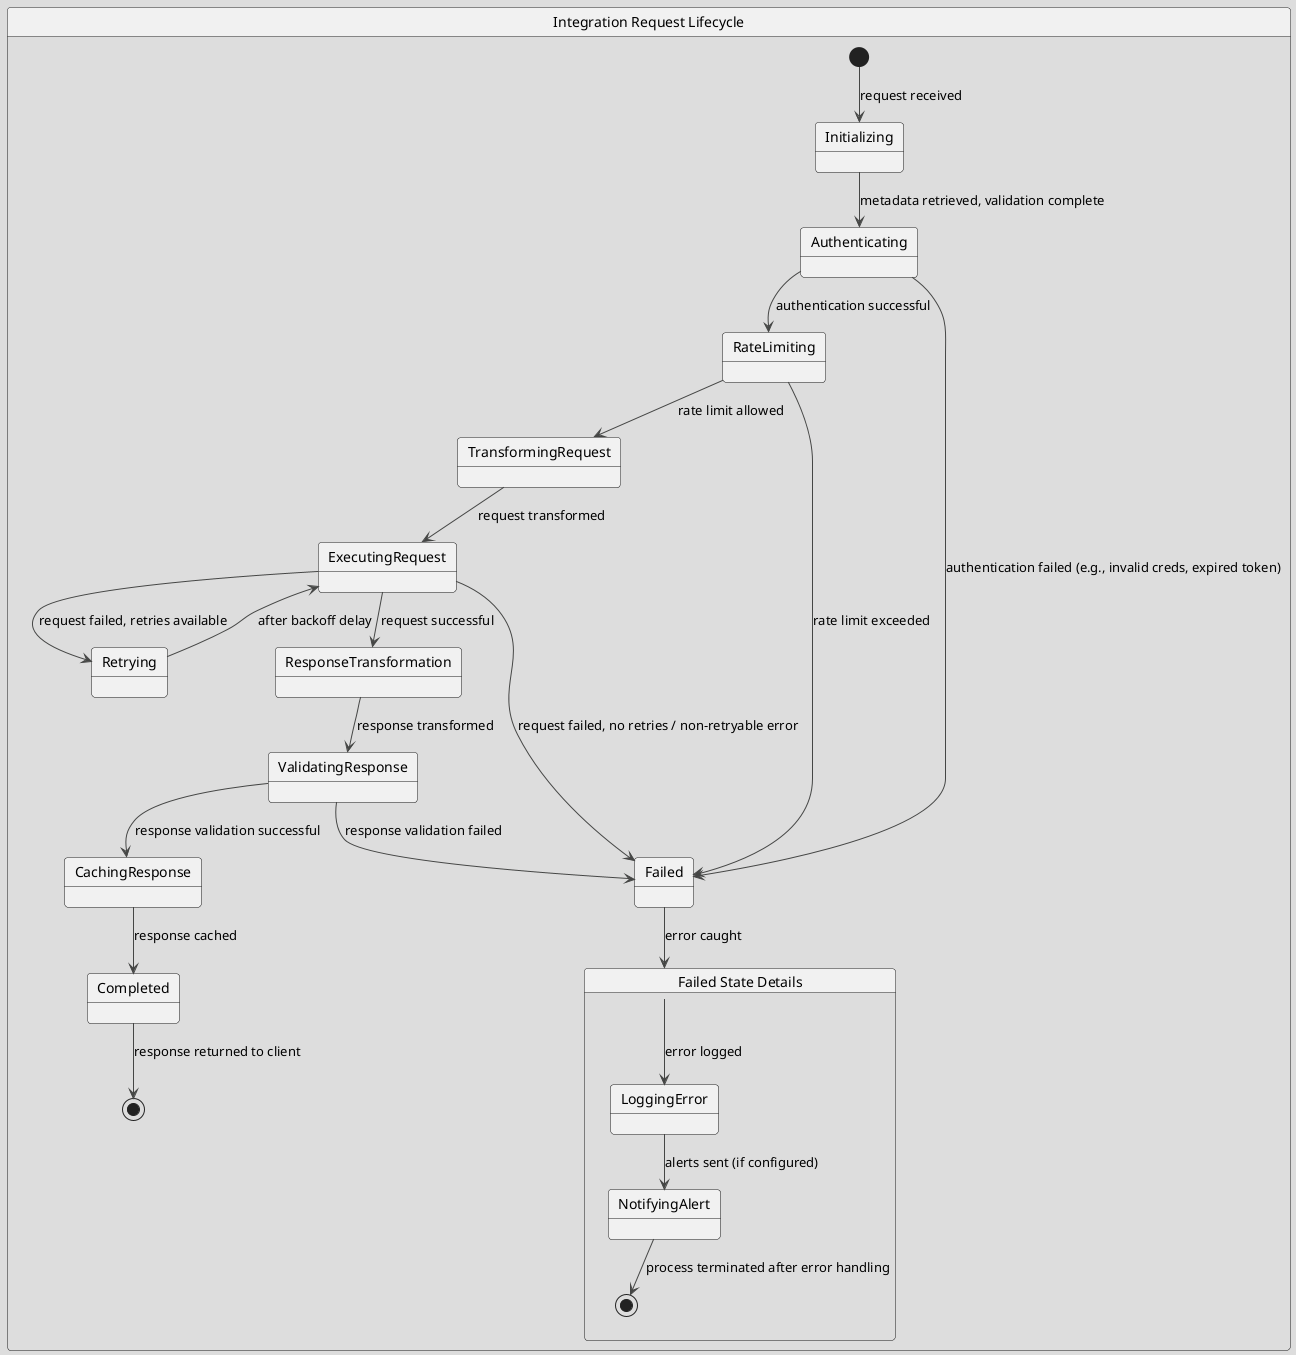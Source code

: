 @startuml
!theme toy

state "Integration Request Lifecycle" as RequestLifecycle {
  [*] --> Initializing : request received
  Initializing --> Authenticating : metadata retrieved, validation complete
  Authenticating --> RateLimiting : authentication successful
  Authenticating --> Failed : authentication failed (e.g., invalid creds, expired token)

  RateLimiting --> TransformingRequest : rate limit allowed
  RateLimiting --> Failed : rate limit exceeded

  TransformingRequest --> ExecutingRequest : request transformed
  ExecutingRequest --> Retrying : request failed, retries available
  ExecutingRequest --> Failed : request failed, no retries / non-retryable error

  Retrying --> ExecutingRequest : after backoff delay

  ExecutingRequest --> ResponseTransformation : request successful
  ResponseTransformation --> ValidatingResponse : response transformed
  ValidatingResponse --> CachingResponse : response validation successful
  ValidatingResponse --> Failed : response validation failed

  CachingResponse --> Completed : response cached
  Completed --> [*] : response returned to client

  state "Failed State Details" as FailedState {
    FailedState --> LoggingError : error logged
    LoggingError --> NotifyingAlert : alerts sent (if configured)
    NotifyingAlert --> [*] : process terminated after error handling
  }

  Failed --> FailedState : error caught
}
@enduml